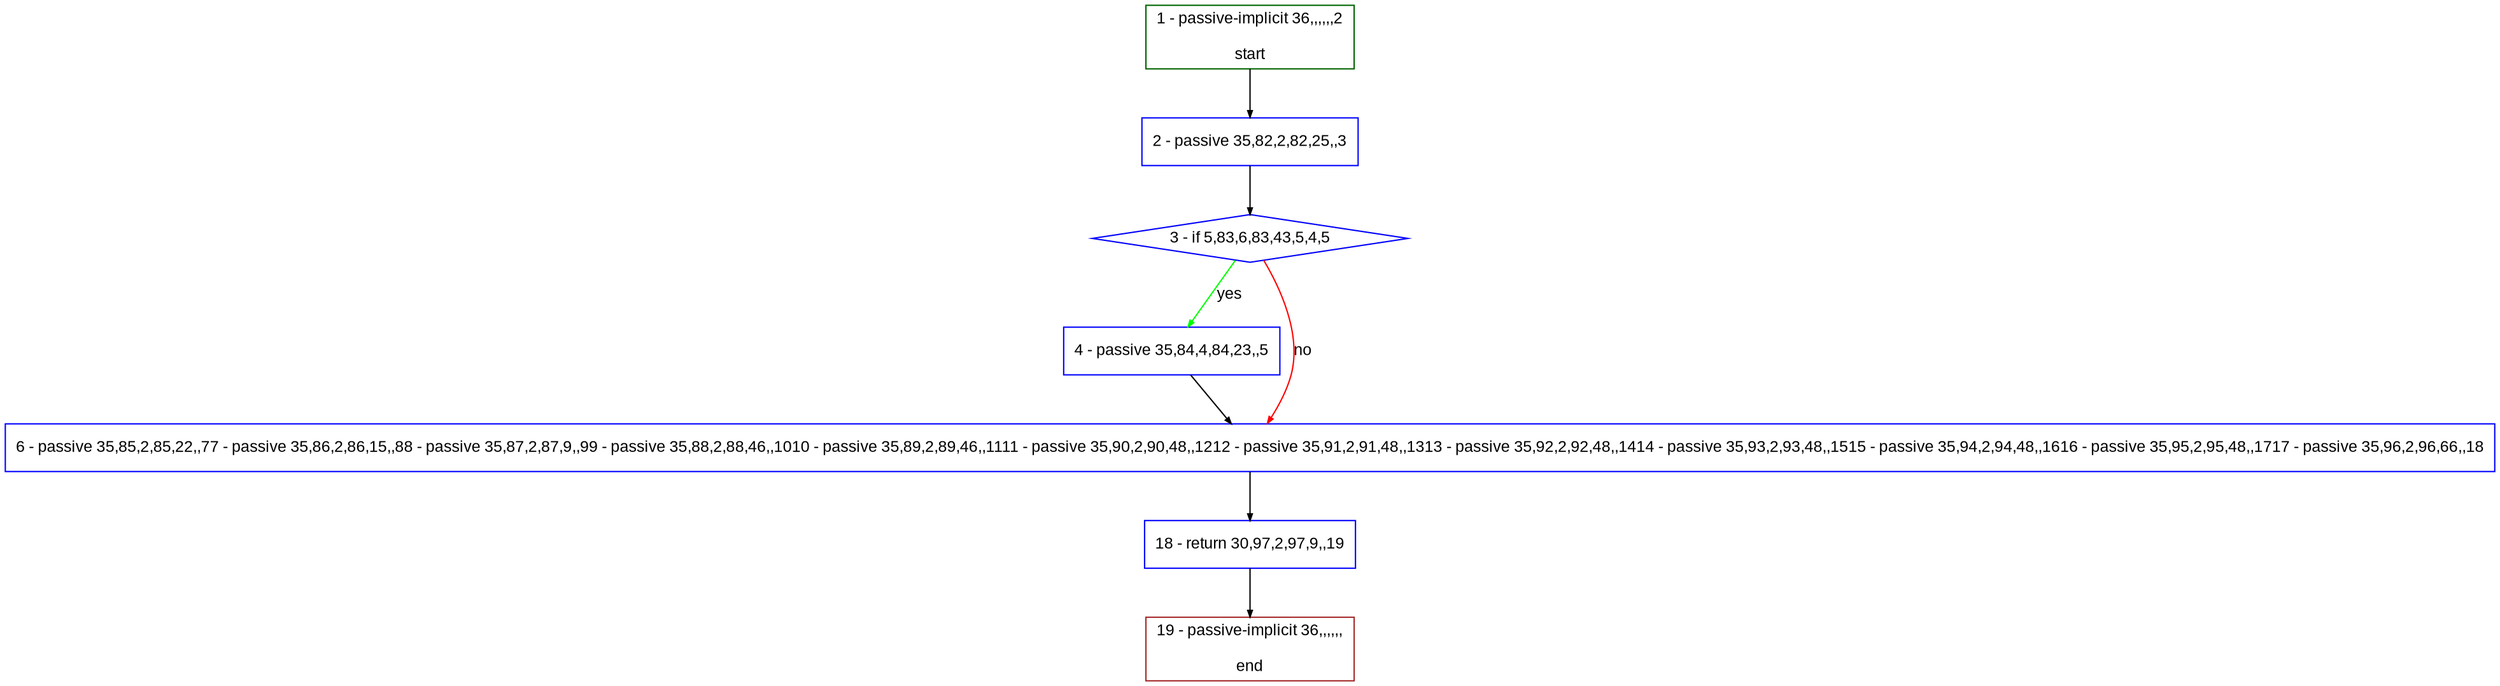 digraph "" {
  graph [pack="true", label="", fontsize="12", packmode="clust", fontname="Arial", fillcolor="#FFFFCC", bgcolor="white", style="rounded,filled", compound="true"];
  node [node_initialized="no", label="", color="grey", fontsize="12", fillcolor="white", fontname="Arial", style="filled", shape="rectangle", compound="true", fixedsize="false"];
  edge [fontcolor="black", arrowhead="normal", arrowtail="none", arrowsize="0.5", ltail="", label="", color="black", fontsize="12", lhead="", fontname="Arial", dir="forward", compound="true"];
  __N1 [label="2 - passive 35,82,2,82,25,,3", color="#0000ff", fillcolor="#ffffff", style="filled", shape="box"];
  __N2 [label="1 - passive-implicit 36,,,,,,2\n\nstart", color="#006400", fillcolor="#ffffff", style="filled", shape="box"];
  __N3 [label="3 - if 5,83,6,83,43,5,4,5", color="#0000ff", fillcolor="#ffffff", style="filled", shape="diamond"];
  __N4 [label="4 - passive 35,84,4,84,23,,5", color="#0000ff", fillcolor="#ffffff", style="filled", shape="box"];
  __N5 [label="6 - passive 35,85,2,85,22,,77 - passive 35,86,2,86,15,,88 - passive 35,87,2,87,9,,99 - passive 35,88,2,88,46,,1010 - passive 35,89,2,89,46,,1111 - passive 35,90,2,90,48,,1212 - passive 35,91,2,91,48,,1313 - passive 35,92,2,92,48,,1414 - passive 35,93,2,93,48,,1515 - passive 35,94,2,94,48,,1616 - passive 35,95,2,95,48,,1717 - passive 35,96,2,96,66,,18", color="#0000ff", fillcolor="#ffffff", style="filled", shape="box"];
  __N6 [label="18 - return 30,97,2,97,9,,19", color="#0000ff", fillcolor="#ffffff", style="filled", shape="box"];
  __N7 [label="19 - passive-implicit 36,,,,,,\n\nend", color="#a52a2a", fillcolor="#ffffff", style="filled", shape="box"];
  __N2 -> __N1 [arrowhead="normal", arrowtail="none", color="#000000", label="", dir="forward"];
  __N1 -> __N3 [arrowhead="normal", arrowtail="none", color="#000000", label="", dir="forward"];
  __N3 -> __N4 [arrowhead="normal", arrowtail="none", color="#00ff00", label="yes", dir="forward"];
  __N3 -> __N5 [arrowhead="normal", arrowtail="none", color="#ff0000", label="no", dir="forward"];
  __N4 -> __N5 [arrowhead="normal", arrowtail="none", color="#000000", label="", dir="forward"];
  __N5 -> __N6 [arrowhead="normal", arrowtail="none", color="#000000", label="", dir="forward"];
  __N6 -> __N7 [arrowhead="normal", arrowtail="none", color="#000000", label="", dir="forward"];
}
